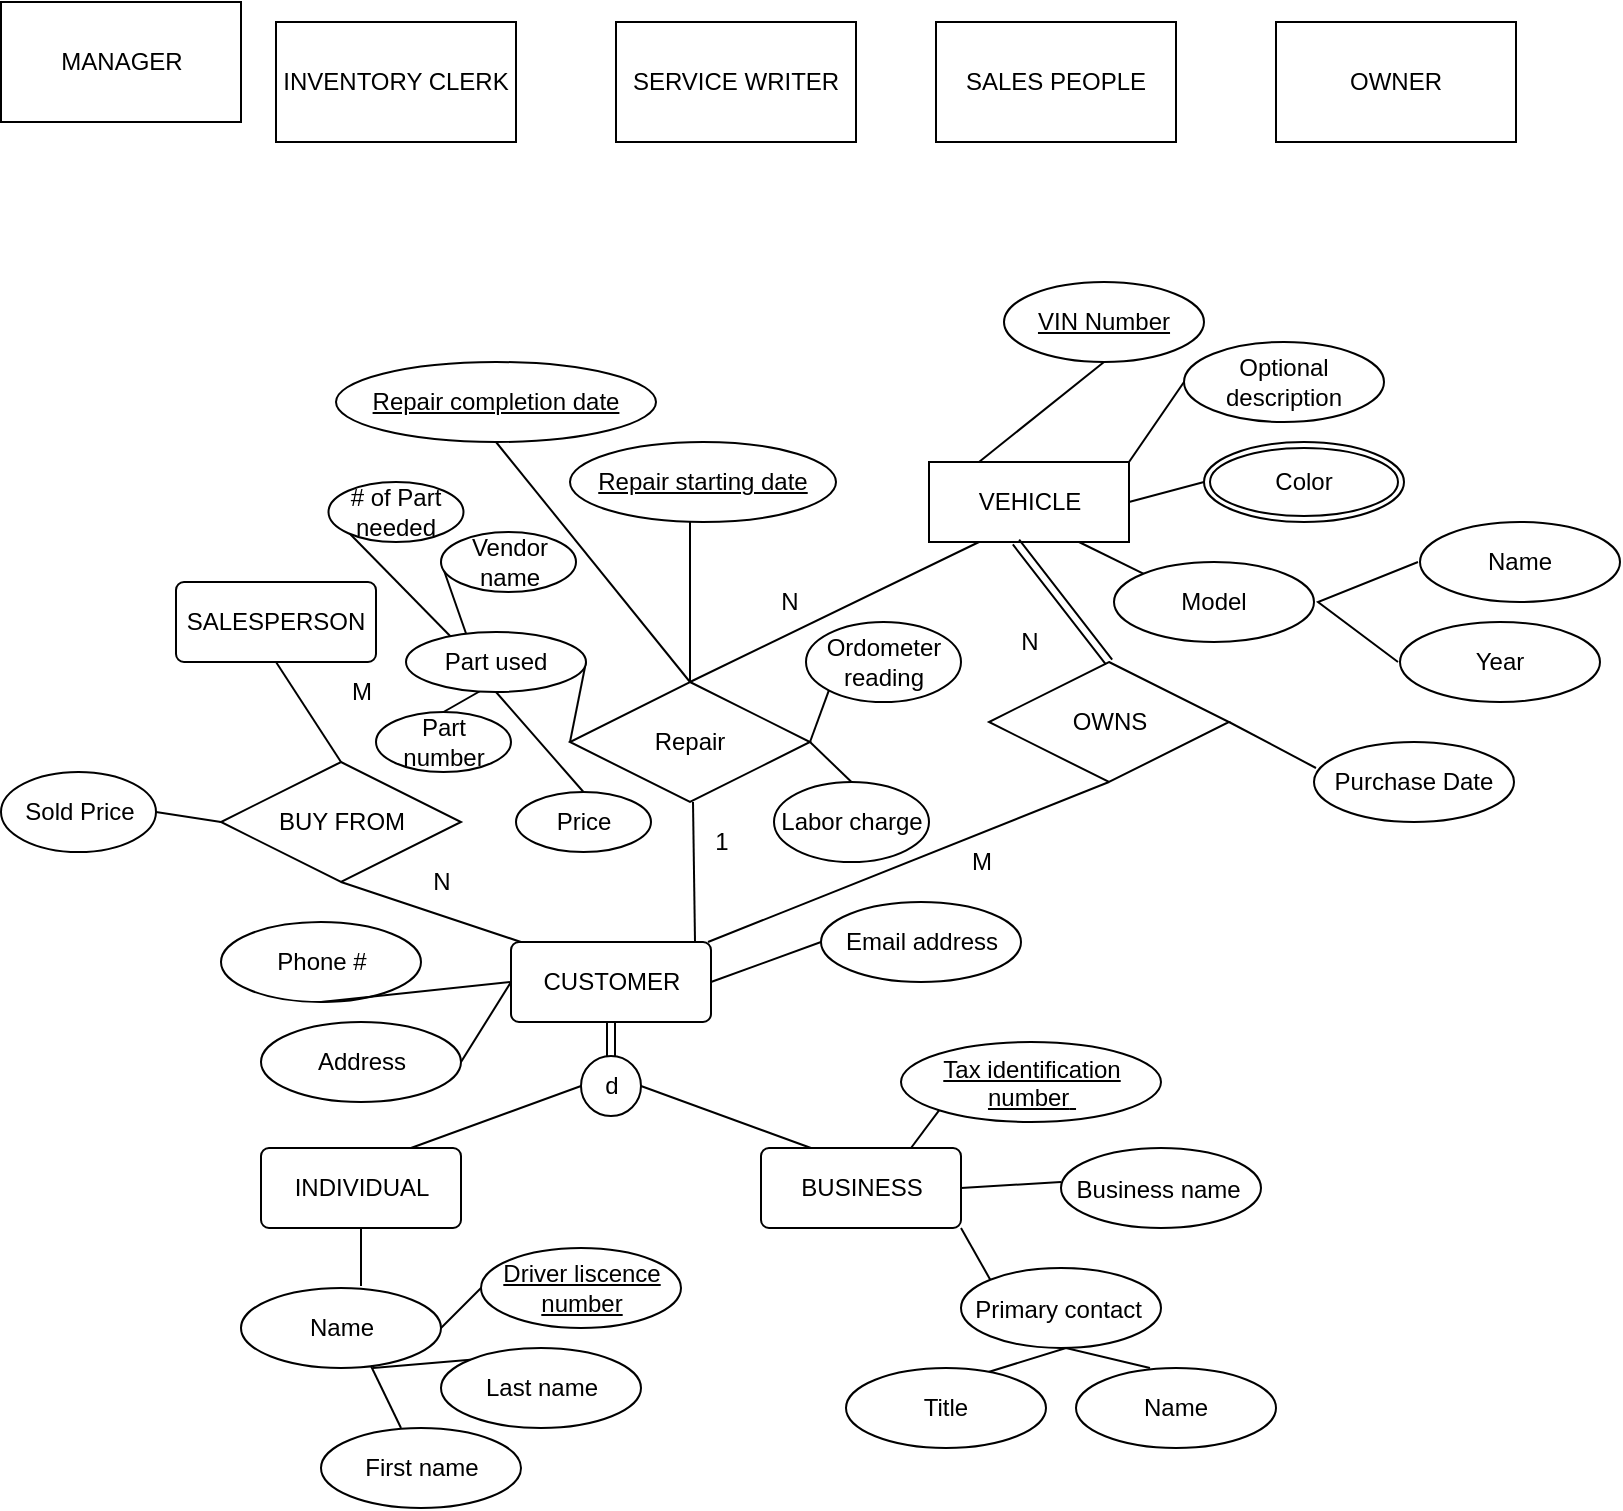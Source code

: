 <mxfile version="15.3.4" type="github">
  <diagram id="4tuKTm64LaXgP7IwTOWB" name="Page-1">
    <mxGraphModel dx="1160" dy="764" grid="1" gridSize="10" guides="1" tooltips="1" connect="1" arrows="1" fold="1" page="1" pageScale="1" pageWidth="850" pageHeight="1100" math="0" shadow="0">
      <root>
        <mxCell id="0" />
        <mxCell id="1" parent="0" />
        <mxCell id="mfzrroewSdykWeL1LME4-1" value="INVENTORY CLERK" style="rounded=0;whiteSpace=wrap;html=1;hachureGap=4;pointerEvents=0;" vertex="1" parent="1">
          <mxGeometry x="160" y="70" width="120" height="60" as="geometry" />
        </mxCell>
        <mxCell id="mfzrroewSdykWeL1LME4-2" value="SALES PEOPLE" style="rounded=0;whiteSpace=wrap;html=1;hachureGap=4;pointerEvents=0;" vertex="1" parent="1">
          <mxGeometry x="490" y="70" width="120" height="60" as="geometry" />
        </mxCell>
        <mxCell id="mfzrroewSdykWeL1LME4-3" value="SERVICE WRITER" style="rounded=0;whiteSpace=wrap;html=1;hachureGap=4;pointerEvents=0;" vertex="1" parent="1">
          <mxGeometry x="330" y="70" width="120" height="60" as="geometry" />
        </mxCell>
        <mxCell id="mfzrroewSdykWeL1LME4-4" value="MANAGER" style="rounded=0;whiteSpace=wrap;html=1;hachureGap=4;pointerEvents=0;" vertex="1" parent="1">
          <mxGeometry x="22.5" y="60" width="120" height="60" as="geometry" />
        </mxCell>
        <mxCell id="mfzrroewSdykWeL1LME4-5" value="OWNER" style="rounded=0;whiteSpace=wrap;html=1;hachureGap=4;pointerEvents=0;" vertex="1" parent="1">
          <mxGeometry x="660" y="70" width="120" height="60" as="geometry" />
        </mxCell>
        <mxCell id="mfzrroewSdykWeL1LME4-10" value="" style="endArrow=none;html=1;startSize=14;endSize=14;sourcePerimeterSpacing=8;targetPerimeterSpacing=8;exitX=0.25;exitY=0;exitDx=0;exitDy=0;entryX=0.5;entryY=1;entryDx=0;entryDy=0;" edge="1" parent="1" source="mfzrroewSdykWeL1LME4-15" target="mfzrroewSdykWeL1LME4-13">
          <mxGeometry width="50" height="50" relative="1" as="geometry">
            <mxPoint x="456.5" y="290" as="sourcePoint" />
            <mxPoint x="506.5" y="240" as="targetPoint" />
          </mxGeometry>
        </mxCell>
        <mxCell id="mfzrroewSdykWeL1LME4-13" value="VIN Number" style="ellipse;whiteSpace=wrap;html=1;align=center;fontStyle=4;hachureGap=4;pointerEvents=0;" vertex="1" parent="1">
          <mxGeometry x="524" y="200" width="100" height="40" as="geometry" />
        </mxCell>
        <mxCell id="mfzrroewSdykWeL1LME4-15" value="VEHICLE" style="whiteSpace=wrap;html=1;align=center;hachureGap=4;pointerEvents=0;" vertex="1" parent="1">
          <mxGeometry x="486.5" y="290" width="100" height="40" as="geometry" />
        </mxCell>
        <mxCell id="mfzrroewSdykWeL1LME4-16" value="Model" style="ellipse;whiteSpace=wrap;html=1;align=center;hachureGap=4;pointerEvents=0;" vertex="1" parent="1">
          <mxGeometry x="579" y="340" width="100" height="40" as="geometry" />
        </mxCell>
        <mxCell id="mfzrroewSdykWeL1LME4-17" value="Name" style="ellipse;whiteSpace=wrap;html=1;align=center;hachureGap=4;pointerEvents=0;" vertex="1" parent="1">
          <mxGeometry x="732" y="320" width="100" height="40" as="geometry" />
        </mxCell>
        <mxCell id="mfzrroewSdykWeL1LME4-18" value="Year" style="ellipse;whiteSpace=wrap;html=1;align=center;hachureGap=4;pointerEvents=0;" vertex="1" parent="1">
          <mxGeometry x="722" y="370" width="100" height="40" as="geometry" />
        </mxCell>
        <mxCell id="mfzrroewSdykWeL1LME4-19" value="" style="endArrow=none;html=1;rounded=0;startSize=14;endSize=14;sourcePerimeterSpacing=8;targetPerimeterSpacing=8;entryX=0;entryY=0.5;entryDx=0;entryDy=0;exitX=0;exitY=0.5;exitDx=0;exitDy=0;" edge="1" parent="1">
          <mxGeometry relative="1" as="geometry">
            <mxPoint x="721" y="390" as="sourcePoint" />
            <mxPoint x="731" y="340" as="targetPoint" />
            <Array as="points">
              <mxPoint x="681" y="360" />
            </Array>
          </mxGeometry>
        </mxCell>
        <mxCell id="mfzrroewSdykWeL1LME4-21" value="" style="endArrow=none;html=1;rounded=0;startSize=14;endSize=14;sourcePerimeterSpacing=8;targetPerimeterSpacing=8;exitX=0.75;exitY=1;exitDx=0;exitDy=0;entryX=0;entryY=0;entryDx=0;entryDy=0;" edge="1" parent="1" source="mfzrroewSdykWeL1LME4-15" target="mfzrroewSdykWeL1LME4-16">
          <mxGeometry relative="1" as="geometry">
            <mxPoint x="694" y="360" as="sourcePoint" />
            <mxPoint x="854" y="360" as="targetPoint" />
          </mxGeometry>
        </mxCell>
        <mxCell id="mfzrroewSdykWeL1LME4-23" value="Color" style="ellipse;shape=doubleEllipse;margin=3;whiteSpace=wrap;html=1;align=center;hachureGap=4;pointerEvents=0;" vertex="1" parent="1">
          <mxGeometry x="624" y="280" width="100" height="40" as="geometry" />
        </mxCell>
        <mxCell id="mfzrroewSdykWeL1LME4-24" value="" style="endArrow=none;html=1;rounded=0;startSize=14;endSize=14;sourcePerimeterSpacing=8;targetPerimeterSpacing=8;entryX=0;entryY=0.5;entryDx=0;entryDy=0;exitX=1;exitY=0.5;exitDx=0;exitDy=0;" edge="1" parent="1" source="mfzrroewSdykWeL1LME4-15" target="mfzrroewSdykWeL1LME4-23">
          <mxGeometry relative="1" as="geometry">
            <mxPoint x="844" y="350" as="sourcePoint" />
            <mxPoint x="854" y="360" as="targetPoint" />
          </mxGeometry>
        </mxCell>
        <mxCell id="mfzrroewSdykWeL1LME4-25" value="Optional description" style="ellipse;whiteSpace=wrap;html=1;align=center;hachureGap=4;pointerEvents=0;" vertex="1" parent="1">
          <mxGeometry x="614" y="230" width="100" height="40" as="geometry" />
        </mxCell>
        <mxCell id="mfzrroewSdykWeL1LME4-26" value="" style="endArrow=none;html=1;rounded=0;startSize=14;endSize=14;sourcePerimeterSpacing=8;targetPerimeterSpacing=8;entryX=0;entryY=0.5;entryDx=0;entryDy=0;exitX=1;exitY=0;exitDx=0;exitDy=0;" edge="1" parent="1" source="mfzrroewSdykWeL1LME4-15" target="mfzrroewSdykWeL1LME4-25">
          <mxGeometry relative="1" as="geometry">
            <mxPoint x="694" y="350" as="sourcePoint" />
            <mxPoint x="854" y="350" as="targetPoint" />
          </mxGeometry>
        </mxCell>
        <mxCell id="mfzrroewSdykWeL1LME4-62" style="edgeStyle=none;curved=1;rounded=0;orthogonalLoop=1;jettySize=auto;html=1;exitX=0.5;exitY=1;exitDx=0;exitDy=0;entryX=0.5;entryY=0;entryDx=0;entryDy=0;endArrow=open;sourcePerimeterSpacing=8;targetPerimeterSpacing=8;shape=link;" edge="1" parent="1" target="mfzrroewSdykWeL1LME4-58">
          <mxGeometry relative="1" as="geometry">
            <mxPoint x="327.5" y="570" as="sourcePoint" />
          </mxGeometry>
        </mxCell>
        <mxCell id="mfzrroewSdykWeL1LME4-27" value="CUSTOMER" style="rounded=1;arcSize=10;whiteSpace=wrap;html=1;align=center;hachureGap=4;pointerEvents=0;" vertex="1" parent="1">
          <mxGeometry x="277.5" y="530" width="100" height="40" as="geometry" />
        </mxCell>
        <mxCell id="mfzrroewSdykWeL1LME4-66" style="rounded=0;orthogonalLoop=1;jettySize=auto;html=1;exitX=0.75;exitY=0;exitDx=0;exitDy=0;entryX=0;entryY=0.5;entryDx=0;entryDy=0;endArrow=none;sourcePerimeterSpacing=8;targetPerimeterSpacing=8;endFill=0;" edge="1" parent="1" source="mfzrroewSdykWeL1LME4-28" target="mfzrroewSdykWeL1LME4-58">
          <mxGeometry relative="1" as="geometry" />
        </mxCell>
        <mxCell id="mfzrroewSdykWeL1LME4-28" value="INDIVIDUAL" style="rounded=1;arcSize=10;whiteSpace=wrap;html=1;align=center;hachureGap=4;pointerEvents=0;" vertex="1" parent="1">
          <mxGeometry x="152.5" y="633" width="100" height="40" as="geometry" />
        </mxCell>
        <mxCell id="mfzrroewSdykWeL1LME4-29" value="BUSINESS" style="rounded=1;arcSize=10;whiteSpace=wrap;html=1;align=center;hachureGap=4;pointerEvents=0;" vertex="1" parent="1">
          <mxGeometry x="402.5" y="633" width="100" height="40" as="geometry" />
        </mxCell>
        <mxCell id="mfzrroewSdykWeL1LME4-30" value="Address" style="ellipse;whiteSpace=wrap;html=1;align=center;hachureGap=4;pointerEvents=0;" vertex="1" parent="1">
          <mxGeometry x="152.5" y="570" width="100" height="40" as="geometry" />
        </mxCell>
        <mxCell id="mfzrroewSdykWeL1LME4-31" value="" style="endArrow=none;html=1;rounded=0;startSize=14;endSize=14;sourcePerimeterSpacing=8;targetPerimeterSpacing=8;exitX=1;exitY=0.5;exitDx=0;exitDy=0;entryX=0;entryY=0.5;entryDx=0;entryDy=0;" edge="1" parent="1" source="mfzrroewSdykWeL1LME4-30" target="mfzrroewSdykWeL1LME4-27">
          <mxGeometry relative="1" as="geometry">
            <mxPoint x="472.5" y="570" as="sourcePoint" />
            <mxPoint x="632.5" y="570" as="targetPoint" />
          </mxGeometry>
        </mxCell>
        <mxCell id="mfzrroewSdykWeL1LME4-35" value="Phone #" style="ellipse;whiteSpace=wrap;html=1;align=center;hachureGap=4;pointerEvents=0;" vertex="1" parent="1">
          <mxGeometry x="132.5" y="520" width="100" height="40" as="geometry" />
        </mxCell>
        <mxCell id="mfzrroewSdykWeL1LME4-37" value="" style="endArrow=none;html=1;rounded=0;startSize=14;endSize=14;sourcePerimeterSpacing=8;targetPerimeterSpacing=8;entryX=0.5;entryY=1;entryDx=0;entryDy=0;exitX=0;exitY=0.5;exitDx=0;exitDy=0;" edge="1" parent="1" source="mfzrroewSdykWeL1LME4-27" target="mfzrroewSdykWeL1LME4-35">
          <mxGeometry relative="1" as="geometry">
            <mxPoint x="282.5" y="570" as="sourcePoint" />
            <mxPoint x="282.5" y="490" as="targetPoint" />
          </mxGeometry>
        </mxCell>
        <mxCell id="mfzrroewSdykWeL1LME4-38" value="Email address" style="ellipse;whiteSpace=wrap;html=1;align=center;hachureGap=4;pointerEvents=0;" vertex="1" parent="1">
          <mxGeometry x="432.5" y="510" width="100" height="40" as="geometry" />
        </mxCell>
        <mxCell id="mfzrroewSdykWeL1LME4-40" value="" style="endArrow=none;html=1;rounded=0;startSize=14;endSize=14;sourcePerimeterSpacing=8;targetPerimeterSpacing=8;exitX=1;exitY=0.5;exitDx=0;exitDy=0;entryX=0;entryY=0.5;entryDx=0;entryDy=0;" edge="1" parent="1" source="mfzrroewSdykWeL1LME4-27" target="mfzrroewSdykWeL1LME4-38">
          <mxGeometry relative="1" as="geometry">
            <mxPoint x="472.5" y="570" as="sourcePoint" />
            <mxPoint x="632.5" y="570" as="targetPoint" />
          </mxGeometry>
        </mxCell>
        <mxCell id="mfzrroewSdykWeL1LME4-41" value="Name" style="ellipse;whiteSpace=wrap;html=1;align=center;hachureGap=4;pointerEvents=0;" vertex="1" parent="1">
          <mxGeometry x="142.5" y="703" width="100" height="40" as="geometry" />
        </mxCell>
        <mxCell id="mfzrroewSdykWeL1LME4-42" value="" style="endArrow=none;html=1;rounded=0;startSize=14;endSize=14;sourcePerimeterSpacing=8;targetPerimeterSpacing=8;exitX=0.65;exitY=0.975;exitDx=0;exitDy=0;exitPerimeter=0;" edge="1" parent="1" source="mfzrroewSdykWeL1LME4-41">
          <mxGeometry relative="1" as="geometry">
            <mxPoint x="232.5" y="763" as="sourcePoint" />
            <mxPoint x="222.5" y="773" as="targetPoint" />
          </mxGeometry>
        </mxCell>
        <mxCell id="mfzrroewSdykWeL1LME4-44" value="" style="endArrow=none;html=1;rounded=0;startSize=14;endSize=14;sourcePerimeterSpacing=8;targetPerimeterSpacing=8;entryX=0.5;entryY=1;entryDx=0;entryDy=0;" edge="1" parent="1" target="mfzrroewSdykWeL1LME4-28">
          <mxGeometry relative="1" as="geometry">
            <mxPoint x="202.5" y="702" as="sourcePoint" />
            <mxPoint x="362.5" y="702" as="targetPoint" />
          </mxGeometry>
        </mxCell>
        <mxCell id="mfzrroewSdykWeL1LME4-46" value="First name" style="ellipse;whiteSpace=wrap;html=1;align=center;hachureGap=4;pointerEvents=0;" vertex="1" parent="1">
          <mxGeometry x="182.5" y="773" width="100" height="40" as="geometry" />
        </mxCell>
        <mxCell id="mfzrroewSdykWeL1LME4-48" value="Last name" style="ellipse;whiteSpace=wrap;html=1;align=center;hachureGap=4;pointerEvents=0;" vertex="1" parent="1">
          <mxGeometry x="242.5" y="733" width="100" height="40" as="geometry" />
        </mxCell>
        <mxCell id="mfzrroewSdykWeL1LME4-49" value="" style="endArrow=none;html=1;rounded=0;startSize=14;endSize=14;sourcePerimeterSpacing=8;targetPerimeterSpacing=8;exitX=0.66;exitY=1;exitDx=0;exitDy=0;entryX=0;entryY=0;entryDx=0;entryDy=0;exitPerimeter=0;" edge="1" parent="1" source="mfzrroewSdykWeL1LME4-41" target="mfzrroewSdykWeL1LME4-48">
          <mxGeometry relative="1" as="geometry">
            <mxPoint x="472.5" y="603" as="sourcePoint" />
            <mxPoint x="632.5" y="603" as="targetPoint" />
          </mxGeometry>
        </mxCell>
        <mxCell id="mfzrroewSdykWeL1LME4-50" value="Driver liscence number" style="ellipse;whiteSpace=wrap;html=1;align=center;fontStyle=4;hachureGap=4;pointerEvents=0;" vertex="1" parent="1">
          <mxGeometry x="262.5" y="683" width="100" height="40" as="geometry" />
        </mxCell>
        <mxCell id="mfzrroewSdykWeL1LME4-51" value="" style="endArrow=none;html=1;rounded=0;startSize=14;endSize=14;sourcePerimeterSpacing=8;targetPerimeterSpacing=8;exitX=1;exitY=0.5;exitDx=0;exitDy=0;entryX=0;entryY=0.5;entryDx=0;entryDy=0;" edge="1" parent="1" source="mfzrroewSdykWeL1LME4-41" target="mfzrroewSdykWeL1LME4-50">
          <mxGeometry relative="1" as="geometry">
            <mxPoint x="218.5" y="753" as="sourcePoint" />
            <mxPoint x="267.145" y="748.858" as="targetPoint" />
          </mxGeometry>
        </mxCell>
        <mxCell id="mfzrroewSdykWeL1LME4-58" value="d" style="ellipse;whiteSpace=wrap;html=1;aspect=fixed;hachureGap=4;pointerEvents=0;" vertex="1" parent="1">
          <mxGeometry x="312.5" y="587" width="30" height="30" as="geometry" />
        </mxCell>
        <mxCell id="mfzrroewSdykWeL1LME4-67" style="rounded=0;orthogonalLoop=1;jettySize=auto;html=1;exitX=0.25;exitY=0;exitDx=0;exitDy=0;entryX=1;entryY=0.5;entryDx=0;entryDy=0;endArrow=none;sourcePerimeterSpacing=8;targetPerimeterSpacing=8;endFill=0;" edge="1" parent="1" source="mfzrroewSdykWeL1LME4-29" target="mfzrroewSdykWeL1LME4-58">
          <mxGeometry relative="1" as="geometry">
            <mxPoint x="237.5" y="643" as="sourcePoint" />
            <mxPoint x="322.5" y="612" as="targetPoint" />
          </mxGeometry>
        </mxCell>
        <mxCell id="mfzrroewSdykWeL1LME4-68" value="&lt;p class=&quot;p1&quot; style=&quot;margin: 0px ; font-stretch: normal ; line-height: normal&quot;&gt;Tax identification number&lt;span class=&quot;Apple-converted-space&quot;&gt;&amp;nbsp;&lt;/span&gt;&lt;/p&gt;" style="ellipse;whiteSpace=wrap;html=1;align=center;fontStyle=4;hachureGap=4;pointerEvents=0;" vertex="1" parent="1">
          <mxGeometry x="472.5" y="580" width="130" height="40" as="geometry" />
        </mxCell>
        <mxCell id="mfzrroewSdykWeL1LME4-69" value="" style="endArrow=none;html=1;rounded=0;startSize=14;endSize=14;sourcePerimeterSpacing=8;targetPerimeterSpacing=8;exitX=0;exitY=1;exitDx=0;exitDy=0;entryX=0.75;entryY=0;entryDx=0;entryDy=0;" edge="1" parent="1" source="mfzrroewSdykWeL1LME4-68" target="mfzrroewSdykWeL1LME4-29">
          <mxGeometry relative="1" as="geometry">
            <mxPoint x="252.5" y="733" as="sourcePoint" />
            <mxPoint x="272.5" y="713" as="targetPoint" />
          </mxGeometry>
        </mxCell>
        <mxCell id="mfzrroewSdykWeL1LME4-70" value="" style="endArrow=none;html=1;rounded=0;startSize=14;endSize=14;sourcePerimeterSpacing=8;targetPerimeterSpacing=8;entryX=1;entryY=0.5;entryDx=0;entryDy=0;" edge="1" parent="1" target="mfzrroewSdykWeL1LME4-29">
          <mxGeometry relative="1" as="geometry">
            <mxPoint x="552.5" y="650" as="sourcePoint" />
            <mxPoint x="487.5" y="643" as="targetPoint" />
          </mxGeometry>
        </mxCell>
        <mxCell id="mfzrroewSdykWeL1LME4-71" value="&lt;p class=&quot;p1&quot; style=&quot;margin: 0px ; font-stretch: normal ; line-height: normal&quot;&gt;Business name&lt;span class=&quot;Apple-converted-space&quot;&gt;&amp;nbsp;&lt;/span&gt;&lt;/p&gt;" style="ellipse;whiteSpace=wrap;html=1;align=center;hachureGap=4;pointerEvents=0;" vertex="1" parent="1">
          <mxGeometry x="552.5" y="633" width="100" height="40" as="geometry" />
        </mxCell>
        <mxCell id="mfzrroewSdykWeL1LME4-72" value="&lt;p class=&quot;p1&quot; style=&quot;margin: 0px ; font-stretch: normal ; line-height: normal&quot;&gt;Primary contact&amp;nbsp;&lt;/p&gt;" style="ellipse;whiteSpace=wrap;html=1;align=center;hachureGap=4;pointerEvents=0;" vertex="1" parent="1">
          <mxGeometry x="502.5" y="693" width="100" height="40" as="geometry" />
        </mxCell>
        <mxCell id="mfzrroewSdykWeL1LME4-73" value="" style="endArrow=none;html=1;rounded=0;startSize=14;endSize=14;sourcePerimeterSpacing=8;targetPerimeterSpacing=8;entryX=1;entryY=1;entryDx=0;entryDy=0;exitX=0;exitY=0;exitDx=0;exitDy=0;" edge="1" parent="1" source="mfzrroewSdykWeL1LME4-72" target="mfzrroewSdykWeL1LME4-29">
          <mxGeometry relative="1" as="geometry">
            <mxPoint x="562.5" y="660" as="sourcePoint" />
            <mxPoint x="512.5" y="663" as="targetPoint" />
          </mxGeometry>
        </mxCell>
        <mxCell id="mfzrroewSdykWeL1LME4-74" value="" style="endArrow=none;html=1;rounded=0;startSize=14;endSize=14;sourcePerimeterSpacing=8;targetPerimeterSpacing=8;entryX=0.37;entryY=0;entryDx=0;entryDy=0;entryPerimeter=0;exitX=0.68;exitY=0.075;exitDx=0;exitDy=0;exitPerimeter=0;" edge="1" source="mfzrroewSdykWeL1LME4-75" target="mfzrroewSdykWeL1LME4-76" parent="1">
          <mxGeometry relative="1" as="geometry">
            <mxPoint x="495" y="713" as="sourcePoint" />
            <mxPoint x="575" y="673" as="targetPoint" />
            <Array as="points">
              <mxPoint x="555" y="733" />
            </Array>
          </mxGeometry>
        </mxCell>
        <mxCell id="mfzrroewSdykWeL1LME4-75" value="Title" style="ellipse;whiteSpace=wrap;html=1;align=center;hachureGap=4;pointerEvents=0;" vertex="1" parent="1">
          <mxGeometry x="445" y="743" width="100" height="40" as="geometry" />
        </mxCell>
        <mxCell id="mfzrroewSdykWeL1LME4-76" value="Name" style="ellipse;whiteSpace=wrap;html=1;align=center;hachureGap=4;pointerEvents=0;" vertex="1" parent="1">
          <mxGeometry x="560" y="743" width="100" height="40" as="geometry" />
        </mxCell>
        <mxCell id="mfzrroewSdykWeL1LME4-77" value="SALESPERSON" style="rounded=1;arcSize=10;whiteSpace=wrap;html=1;align=center;hachureGap=4;pointerEvents=0;" vertex="1" parent="1">
          <mxGeometry x="110" y="350" width="100" height="40" as="geometry" />
        </mxCell>
        <mxCell id="mfzrroewSdykWeL1LME4-107" value="" style="edgeStyle=none;rounded=0;orthogonalLoop=1;jettySize=auto;html=1;endArrow=none;endFill=0;sourcePerimeterSpacing=8;targetPerimeterSpacing=8;entryX=1;entryY=0.5;entryDx=0;entryDy=0;exitX=0;exitY=0.5;exitDx=0;exitDy=0;" edge="1" parent="1" source="mfzrroewSdykWeL1LME4-78" target="mfzrroewSdykWeL1LME4-106">
          <mxGeometry relative="1" as="geometry">
            <mxPoint x="221" y="467" as="sourcePoint" />
          </mxGeometry>
        </mxCell>
        <mxCell id="mfzrroewSdykWeL1LME4-78" value="BUY FROM" style="shape=rhombus;perimeter=rhombusPerimeter;whiteSpace=wrap;html=1;align=center;hachureGap=4;pointerEvents=0;" vertex="1" parent="1">
          <mxGeometry x="132.5" y="440" width="120" height="60" as="geometry" />
        </mxCell>
        <mxCell id="mfzrroewSdykWeL1LME4-79" value="" style="endArrow=none;html=1;rounded=0;startSize=14;endSize=14;sourcePerimeterSpacing=8;targetPerimeterSpacing=8;entryX=0.5;entryY=0;entryDx=0;entryDy=0;exitX=0.5;exitY=1;exitDx=0;exitDy=0;" edge="1" parent="1" source="mfzrroewSdykWeL1LME4-77" target="mfzrroewSdykWeL1LME4-78">
          <mxGeometry relative="1" as="geometry">
            <mxPoint x="282.5" y="400" as="sourcePoint" />
            <mxPoint x="47.5" y="540" as="targetPoint" />
          </mxGeometry>
        </mxCell>
        <mxCell id="mfzrroewSdykWeL1LME4-80" value="" style="endArrow=none;html=1;rounded=0;startSize=14;endSize=14;sourcePerimeterSpacing=8;targetPerimeterSpacing=8;exitX=0.5;exitY=1;exitDx=0;exitDy=0;" edge="1" parent="1" source="mfzrroewSdykWeL1LME4-78">
          <mxGeometry relative="1" as="geometry">
            <mxPoint x="282" y="500" as="sourcePoint" />
            <mxPoint x="282.5" y="530" as="targetPoint" />
          </mxGeometry>
        </mxCell>
        <mxCell id="mfzrroewSdykWeL1LME4-98" style="edgeStyle=none;rounded=0;orthogonalLoop=1;jettySize=auto;html=1;exitX=1;exitY=0.5;exitDx=0;exitDy=0;endArrow=none;endFill=0;sourcePerimeterSpacing=8;targetPerimeterSpacing=8;entryX=0.01;entryY=0.325;entryDx=0;entryDy=0;entryPerimeter=0;" edge="1" parent="1" source="mfzrroewSdykWeL1LME4-87" target="mfzrroewSdykWeL1LME4-99">
          <mxGeometry relative="1" as="geometry">
            <mxPoint x="614" y="440" as="targetPoint" />
          </mxGeometry>
        </mxCell>
        <mxCell id="mfzrroewSdykWeL1LME4-87" value="OWNS" style="shape=rhombus;perimeter=rhombusPerimeter;whiteSpace=wrap;html=1;align=center;hachureGap=4;pointerEvents=0;" vertex="1" parent="1">
          <mxGeometry x="516.5" y="390" width="120" height="60" as="geometry" />
        </mxCell>
        <mxCell id="mfzrroewSdykWeL1LME4-94" value="N" style="text;html=1;strokeColor=none;fillColor=none;align=center;verticalAlign=middle;whiteSpace=wrap;rounded=0;hachureGap=4;pointerEvents=0;" vertex="1" parent="1">
          <mxGeometry x="222.5" y="490" width="40" height="20" as="geometry" />
        </mxCell>
        <mxCell id="mfzrroewSdykWeL1LME4-95" value="M" style="text;html=1;strokeColor=none;fillColor=none;align=center;verticalAlign=middle;whiteSpace=wrap;rounded=0;hachureGap=4;pointerEvents=0;" vertex="1" parent="1">
          <mxGeometry x="182.5" y="395" width="40" height="20" as="geometry" />
        </mxCell>
        <mxCell id="mfzrroewSdykWeL1LME4-96" value="" style="endArrow=none;html=1;rounded=0;startSize=14;endSize=14;sourcePerimeterSpacing=8;targetPerimeterSpacing=8;entryX=0.5;entryY=1;entryDx=0;entryDy=0;" edge="1" parent="1" target="mfzrroewSdykWeL1LME4-87">
          <mxGeometry relative="1" as="geometry">
            <mxPoint x="376" y="530" as="sourcePoint" />
            <mxPoint x="490" y="520" as="targetPoint" />
          </mxGeometry>
        </mxCell>
        <mxCell id="mfzrroewSdykWeL1LME4-97" value="" style="endArrow=none;html=1;rounded=0;sourcePerimeterSpacing=8;targetPerimeterSpacing=8;exitX=0.5;exitY=0;exitDx=0;exitDy=0;shape=link;" edge="1" parent="1" source="mfzrroewSdykWeL1LME4-87">
          <mxGeometry relative="1" as="geometry">
            <mxPoint x="626.5" y="400" as="sourcePoint" />
            <mxPoint x="530" y="330" as="targetPoint" />
          </mxGeometry>
        </mxCell>
        <mxCell id="mfzrroewSdykWeL1LME4-99" value="Purchase Date" style="ellipse;whiteSpace=wrap;html=1;align=center;hachureGap=4;pointerEvents=0;" vertex="1" parent="1">
          <mxGeometry x="679" y="430" width="100" height="40" as="geometry" />
        </mxCell>
        <mxCell id="mfzrroewSdykWeL1LME4-103" value="N" style="text;html=1;strokeColor=none;fillColor=none;align=center;verticalAlign=middle;whiteSpace=wrap;rounded=0;hachureGap=4;pointerEvents=0;" vertex="1" parent="1">
          <mxGeometry x="516.5" y="370" width="40" height="20" as="geometry" />
        </mxCell>
        <mxCell id="mfzrroewSdykWeL1LME4-104" value="M" style="text;html=1;strokeColor=none;fillColor=none;align=center;verticalAlign=middle;whiteSpace=wrap;rounded=0;hachureGap=4;pointerEvents=0;" vertex="1" parent="1">
          <mxGeometry x="492.5" y="480" width="40" height="20" as="geometry" />
        </mxCell>
        <mxCell id="mfzrroewSdykWeL1LME4-106" value="Sold Price" style="ellipse;whiteSpace=wrap;html=1;hachureGap=4;" vertex="1" parent="1">
          <mxGeometry x="22.5" y="445" width="77.5" height="40" as="geometry" />
        </mxCell>
        <mxCell id="mfzrroewSdykWeL1LME4-114" value="" style="edgeStyle=none;rounded=0;orthogonalLoop=1;jettySize=auto;html=1;endArrow=none;endFill=0;sourcePerimeterSpacing=8;targetPerimeterSpacing=8;" edge="1" parent="1">
          <mxGeometry relative="1" as="geometry">
            <mxPoint x="367" y="400" as="sourcePoint" />
            <mxPoint x="367" y="320" as="targetPoint" />
          </mxGeometry>
        </mxCell>
        <mxCell id="mfzrroewSdykWeL1LME4-122" style="edgeStyle=none;rounded=0;orthogonalLoop=1;jettySize=auto;html=1;entryX=0;entryY=0.5;entryDx=0;entryDy=0;endArrow=none;endFill=0;sourcePerimeterSpacing=8;targetPerimeterSpacing=8;" edge="1" parent="1" target="mfzrroewSdykWeL1LME4-121">
          <mxGeometry relative="1" as="geometry">
            <mxPoint x="250" y="380" as="sourcePoint" />
          </mxGeometry>
        </mxCell>
        <mxCell id="mfzrroewSdykWeL1LME4-108" value="Repair" style="shape=rhombus;perimeter=rhombusPerimeter;whiteSpace=wrap;html=1;align=center;hachureGap=4;pointerEvents=0;" vertex="1" parent="1">
          <mxGeometry x="307" y="400" width="120" height="60" as="geometry" />
        </mxCell>
        <mxCell id="mfzrroewSdykWeL1LME4-109" value="N" style="text;html=1;strokeColor=none;fillColor=none;align=center;verticalAlign=middle;whiteSpace=wrap;rounded=0;hachureGap=4;pointerEvents=0;" vertex="1" parent="1">
          <mxGeometry x="396.5" y="350" width="40" height="20" as="geometry" />
        </mxCell>
        <mxCell id="mfzrroewSdykWeL1LME4-110" value="" style="endArrow=none;html=1;rounded=0;startSize=14;endSize=14;sourcePerimeterSpacing=8;targetPerimeterSpacing=8;entryX=0.5;entryY=1;entryDx=0;entryDy=0;exitX=1;exitY=0;exitDx=0;exitDy=0;" edge="1" parent="1">
          <mxGeometry relative="1" as="geometry">
            <mxPoint x="369.5" y="530" as="sourcePoint" />
            <mxPoint x="368.5" y="460" as="targetPoint" />
          </mxGeometry>
        </mxCell>
        <mxCell id="mfzrroewSdykWeL1LME4-111" value="1" style="text;html=1;strokeColor=none;fillColor=none;align=center;verticalAlign=middle;whiteSpace=wrap;rounded=0;hachureGap=4;pointerEvents=0;" vertex="1" parent="1">
          <mxGeometry x="362.5" y="470" width="40" height="20" as="geometry" />
        </mxCell>
        <mxCell id="mfzrroewSdykWeL1LME4-112" value="" style="endArrow=none;html=1;rounded=0;startSize=14;endSize=14;sourcePerimeterSpacing=8;targetPerimeterSpacing=8;entryX=0.25;entryY=1;entryDx=0;entryDy=0;exitX=0.5;exitY=0;exitDx=0;exitDy=0;" edge="1" parent="1" source="mfzrroewSdykWeL1LME4-108" target="mfzrroewSdykWeL1LME4-15">
          <mxGeometry relative="1" as="geometry">
            <mxPoint x="386" y="540" as="sourcePoint" />
            <mxPoint x="540" y="480" as="targetPoint" />
          </mxGeometry>
        </mxCell>
        <mxCell id="mfzrroewSdykWeL1LME4-113" value="Repair starting date" style="ellipse;whiteSpace=wrap;html=1;align=center;fontStyle=4;hachureGap=4;pointerEvents=0;" vertex="1" parent="1">
          <mxGeometry x="307" y="280" width="133" height="40" as="geometry" />
        </mxCell>
        <mxCell id="mfzrroewSdykWeL1LME4-115" value="" style="edgeStyle=none;rounded=0;orthogonalLoop=1;jettySize=auto;html=1;endArrow=none;endFill=0;sourcePerimeterSpacing=8;targetPerimeterSpacing=8;entryX=0.5;entryY=1;entryDx=0;entryDy=0;exitX=0.5;exitY=0;exitDx=0;exitDy=0;" edge="1" parent="1" source="mfzrroewSdykWeL1LME4-108" target="mfzrroewSdykWeL1LME4-116">
          <mxGeometry relative="1" as="geometry">
            <mxPoint x="280" y="400" as="sourcePoint" />
            <mxPoint x="280" y="340" as="targetPoint" />
          </mxGeometry>
        </mxCell>
        <mxCell id="mfzrroewSdykWeL1LME4-116" value="Repair completion date" style="ellipse;whiteSpace=wrap;html=1;align=center;fontStyle=4;hachureGap=4;pointerEvents=0;" vertex="1" parent="1">
          <mxGeometry x="190" y="240" width="160" height="40" as="geometry" />
        </mxCell>
        <mxCell id="mfzrroewSdykWeL1LME4-117" value="Ordometer reading" style="ellipse;whiteSpace=wrap;html=1;hachureGap=4;" vertex="1" parent="1">
          <mxGeometry x="425" y="370" width="77.5" height="40" as="geometry" />
        </mxCell>
        <mxCell id="mfzrroewSdykWeL1LME4-118" value="" style="edgeStyle=none;rounded=0;orthogonalLoop=1;jettySize=auto;html=1;endArrow=none;endFill=0;sourcePerimeterSpacing=8;targetPerimeterSpacing=8;entryX=0;entryY=1;entryDx=0;entryDy=0;exitX=1;exitY=0.5;exitDx=0;exitDy=0;" edge="1" target="mfzrroewSdykWeL1LME4-117" parent="1" source="mfzrroewSdykWeL1LME4-108">
          <mxGeometry relative="1" as="geometry">
            <mxPoint x="232.5" y="480" as="sourcePoint" />
          </mxGeometry>
        </mxCell>
        <mxCell id="mfzrroewSdykWeL1LME4-119" value="" style="edgeStyle=none;rounded=0;orthogonalLoop=1;jettySize=auto;html=1;endArrow=none;endFill=0;sourcePerimeterSpacing=8;targetPerimeterSpacing=8;entryX=0.5;entryY=0;entryDx=0;entryDy=0;exitX=1;exitY=0.5;exitDx=0;exitDy=0;" edge="1" target="mfzrroewSdykWeL1LME4-120" parent="1" source="mfzrroewSdykWeL1LME4-108">
          <mxGeometry relative="1" as="geometry">
            <mxPoint x="437" y="440" as="sourcePoint" />
          </mxGeometry>
        </mxCell>
        <mxCell id="mfzrroewSdykWeL1LME4-120" value="Labor charge" style="ellipse;whiteSpace=wrap;html=1;hachureGap=4;" vertex="1" parent="1">
          <mxGeometry x="409" y="450" width="77.5" height="40" as="geometry" />
        </mxCell>
        <mxCell id="mfzrroewSdykWeL1LME4-121" value="# of Part needed" style="ellipse;whiteSpace=wrap;html=1;hachureGap=4;" vertex="1" parent="1">
          <mxGeometry x="186.25" y="300" width="67.5" height="30" as="geometry" />
        </mxCell>
        <mxCell id="mfzrroewSdykWeL1LME4-123" style="edgeStyle=none;rounded=0;orthogonalLoop=1;jettySize=auto;html=1;entryX=0;entryY=0.5;entryDx=0;entryDy=0;endArrow=none;endFill=0;sourcePerimeterSpacing=8;targetPerimeterSpacing=8;" edge="1" target="mfzrroewSdykWeL1LME4-124" parent="1">
          <mxGeometry relative="1" as="geometry">
            <mxPoint x="260" y="390" as="sourcePoint" />
          </mxGeometry>
        </mxCell>
        <mxCell id="mfzrroewSdykWeL1LME4-124" value="Vendor name" style="ellipse;whiteSpace=wrap;html=1;hachureGap=4;" vertex="1" parent="1">
          <mxGeometry x="242.5" y="325" width="67.5" height="30" as="geometry" />
        </mxCell>
        <mxCell id="mfzrroewSdykWeL1LME4-125" value="Part number" style="ellipse;whiteSpace=wrap;html=1;hachureGap=4;" vertex="1" parent="1">
          <mxGeometry x="210" y="415" width="67.5" height="30" as="geometry" />
        </mxCell>
        <mxCell id="mfzrroewSdykWeL1LME4-126" style="edgeStyle=none;rounded=0;orthogonalLoop=1;jettySize=auto;html=1;entryX=0.5;entryY=0;entryDx=0;entryDy=0;endArrow=none;endFill=0;sourcePerimeterSpacing=8;targetPerimeterSpacing=8;" edge="1" target="mfzrroewSdykWeL1LME4-125" parent="1">
          <mxGeometry relative="1" as="geometry">
            <mxPoint x="270" y="400" as="sourcePoint" />
          </mxGeometry>
        </mxCell>
        <mxCell id="mfzrroewSdykWeL1LME4-128" style="edgeStyle=none;rounded=0;orthogonalLoop=1;jettySize=auto;html=1;exitX=1;exitY=0.5;exitDx=0;exitDy=0;entryX=0;entryY=0.5;entryDx=0;entryDy=0;endArrow=none;endFill=0;sourcePerimeterSpacing=8;targetPerimeterSpacing=8;" edge="1" parent="1" source="mfzrroewSdykWeL1LME4-127" target="mfzrroewSdykWeL1LME4-108">
          <mxGeometry relative="1" as="geometry" />
        </mxCell>
        <mxCell id="mfzrroewSdykWeL1LME4-127" value="Part used" style="ellipse;whiteSpace=wrap;html=1;hachureGap=4;pointerEvents=0;" vertex="1" parent="1">
          <mxGeometry x="225" y="375" width="90" height="30" as="geometry" />
        </mxCell>
        <mxCell id="mfzrroewSdykWeL1LME4-130" style="edgeStyle=none;rounded=0;orthogonalLoop=1;jettySize=auto;html=1;exitX=0.5;exitY=0;exitDx=0;exitDy=0;entryX=0.5;entryY=1;entryDx=0;entryDy=0;endArrow=none;endFill=0;sourcePerimeterSpacing=8;targetPerimeterSpacing=8;" edge="1" parent="1" source="mfzrroewSdykWeL1LME4-129" target="mfzrroewSdykWeL1LME4-127">
          <mxGeometry relative="1" as="geometry" />
        </mxCell>
        <mxCell id="mfzrroewSdykWeL1LME4-129" value="Price" style="ellipse;whiteSpace=wrap;html=1;hachureGap=4;" vertex="1" parent="1">
          <mxGeometry x="280" y="455" width="67.5" height="30" as="geometry" />
        </mxCell>
      </root>
    </mxGraphModel>
  </diagram>
</mxfile>
